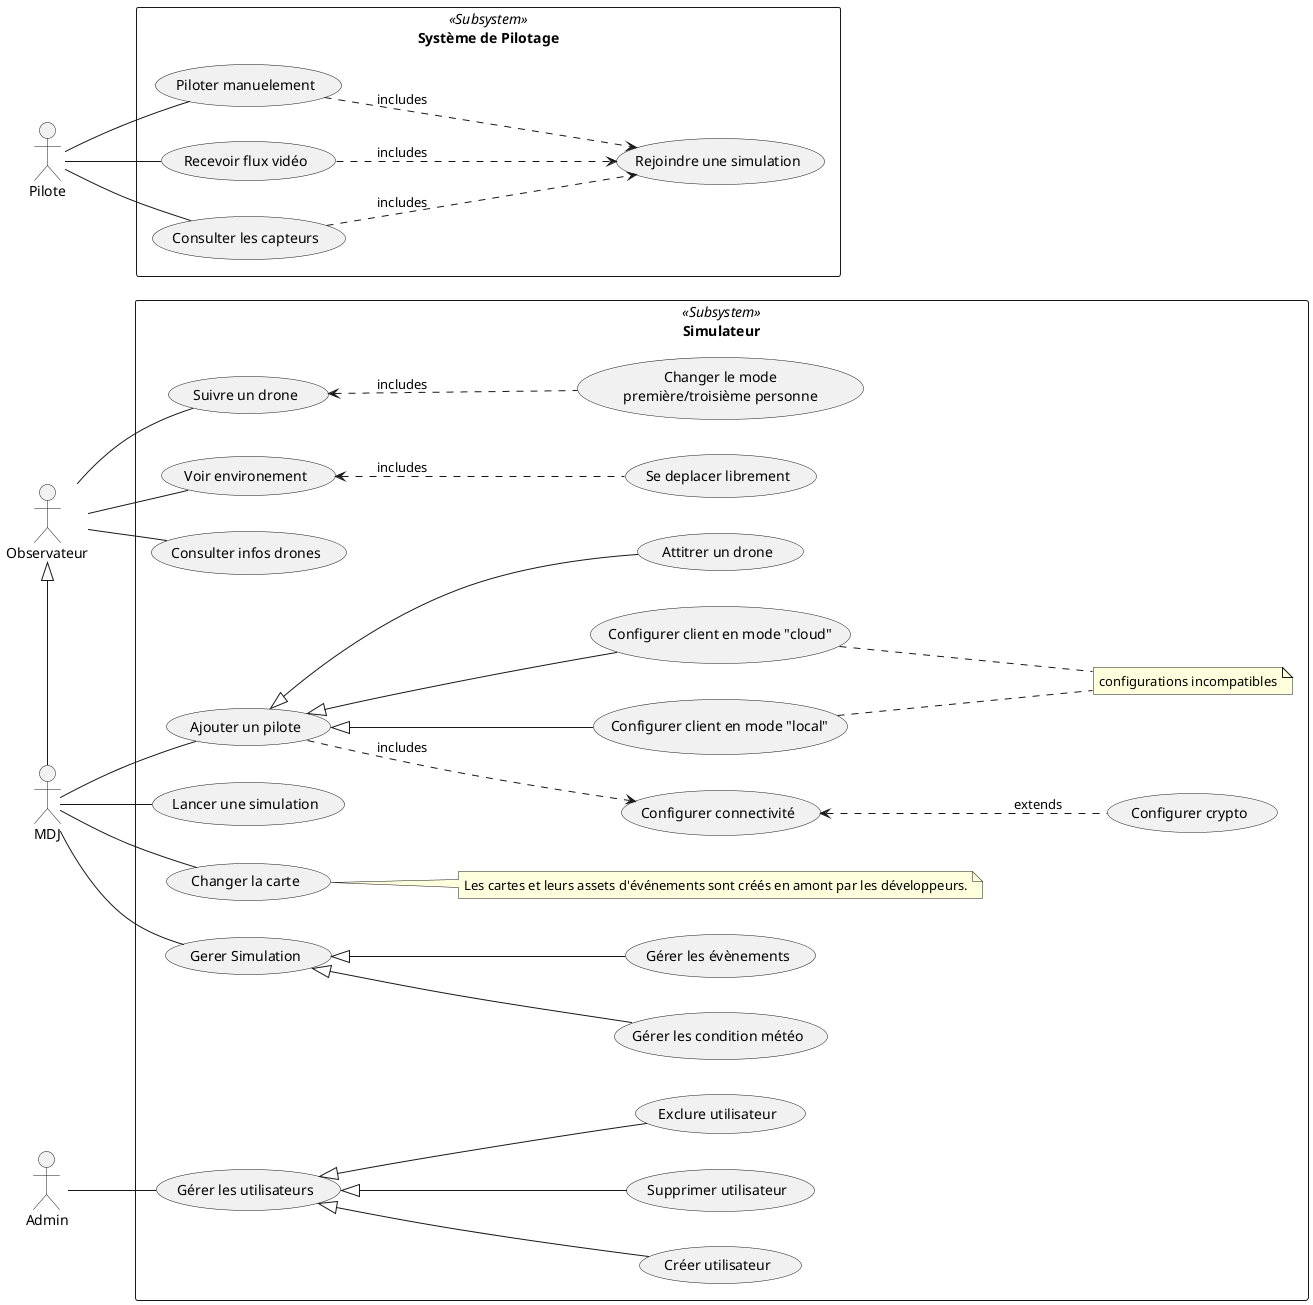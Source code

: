 @startuml

left to right direction

actor Observateur
actor MDJ
actor Pilote
actor Admin
'actor Admin

rectangle "Système de Pilotage" <<Subsystem>> as SysPilot {
    Pilote -- (Piloter manuelement)
    Pilote -- (Recevoir flux vidéo)
    Pilote -- (Consulter les capteurs)

    (Recevoir flux vidéo) ..> (Rejoindre une simulation) : includes
    (Piloter manuelement) ..> (Rejoindre une simulation) : includes
    (Consulter les capteurs) ..> (Rejoindre une simulation) : includes
}

MDJ -left-|> Observateur

rectangle Simulateur <<Subsystem>> {

    usecase (Suivre un drone) as follow_drone

    follow_drone <.down. (Changer le mode\npremière/troisième personne) : includes
    (Voir environement) <.. (Se deplacer librement) : includes

    Observateur -- (Voir environement)
    Observateur -- follow_drone
    Observateur -- (Consulter infos drones)

    usecase (Ajouter un pilote) as cfg_drone
    usecase (Configurer connectivité) as cfg_conn
    usecase (Configurer crypto) as cfg_crypt
    usecase (Configurer client en mode "local") as cfg_ardu_ss
    usecase (Configurer client en mode "cloud") as cfg_ardu_cs
    usecase (Attitrer un drone) as cfg_attrib_drone
    usecase (Lancer une simulation) as cfg_sim
    note "configurations incompatibles" as mutex1
    note "Les cartes et leurs assets d'événements sont créés en amont par les développeurs." as note1

    cfg_drone .down.> cfg_conn : includes
    cfg_conn <.down. cfg_crypt : extends
    cfg_drone <|-- cfg_ardu_ss
    cfg_drone <|-- cfg_ardu_cs
    cfg_ardu_ss .. mutex1
    cfg_ardu_cs .. mutex1
    cfg_drone <|--  cfg_attrib_drone

    MDJ -- (Changer la carte)
    (Changer la carte) .. note1
    MDJ -- (Gerer Simulation)
    (Gerer Simulation) <|-- (Gérer les condition météo)
    (Gerer Simulation) <|-- (Gérer les évènements)
    MDJ -- cfg_drone
    MDJ -- cfg_sim

    Admin -- (Gérer les utilisateurs)
    (Gérer les utilisateurs) <|-- (Créer utilisateur)
    (Gérer les utilisateurs) <|-- (Supprimer utilisateur)
    (Gérer les utilisateurs) <|-- (Exclure utilisateur)

}

@enduml
